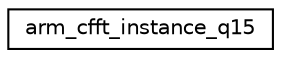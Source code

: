 digraph "Graphical Class Hierarchy"
{
 // LATEX_PDF_SIZE
  edge [fontname="Helvetica",fontsize="10",labelfontname="Helvetica",labelfontsize="10"];
  node [fontname="Helvetica",fontsize="10",shape=record];
  rankdir="LR";
  Node0 [label="arm_cfft_instance_q15",height=0.2,width=0.4,color="black", fillcolor="white", style="filled",URL="$structarm__cfft__instance__q15.html",tooltip="Instance structure for the fixed-point CFFT/CIFFT function."];
}
